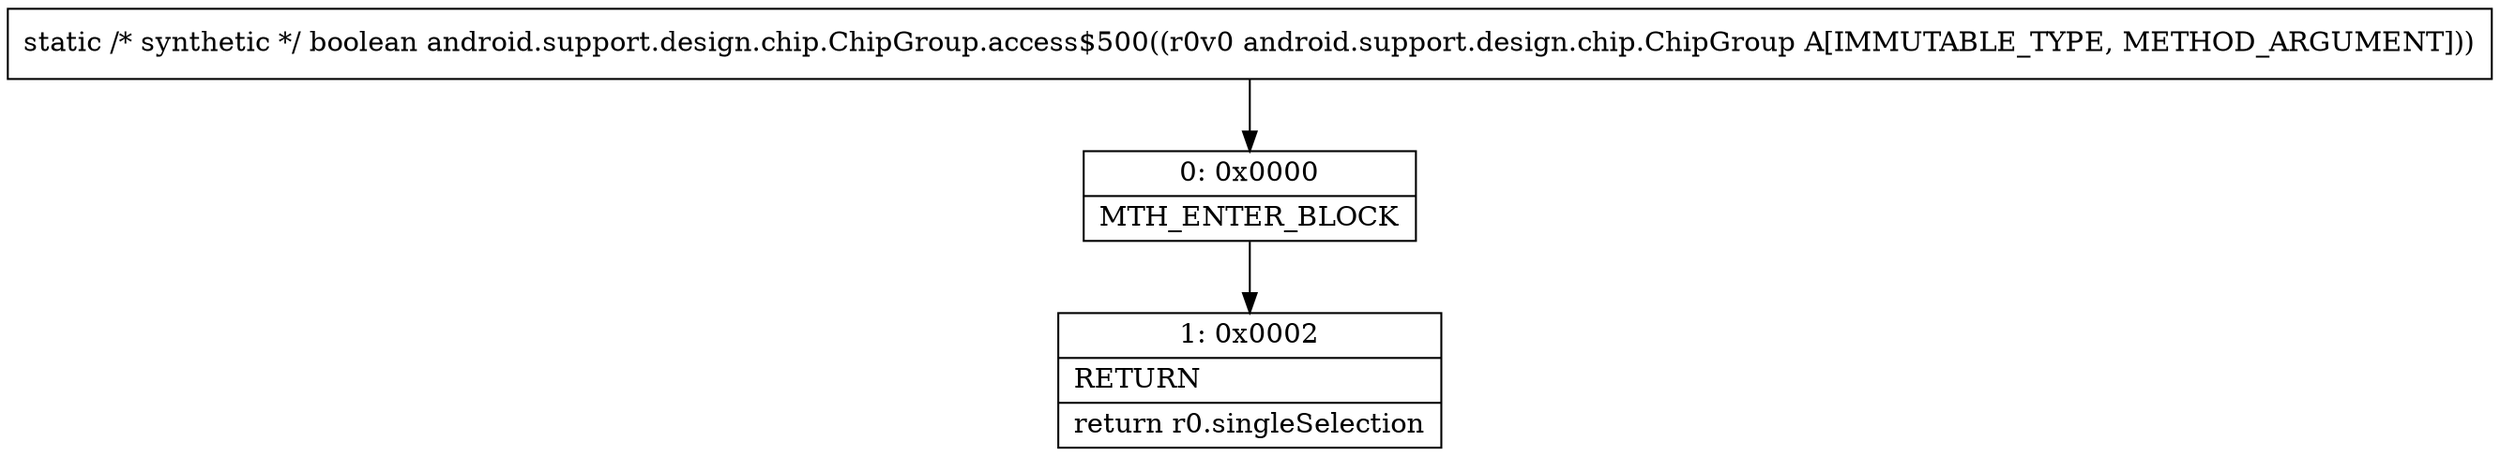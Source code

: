 digraph "CFG forandroid.support.design.chip.ChipGroup.access$500(Landroid\/support\/design\/chip\/ChipGroup;)Z" {
Node_0 [shape=record,label="{0\:\ 0x0000|MTH_ENTER_BLOCK\l}"];
Node_1 [shape=record,label="{1\:\ 0x0002|RETURN\l|return r0.singleSelection\l}"];
MethodNode[shape=record,label="{static \/* synthetic *\/ boolean android.support.design.chip.ChipGroup.access$500((r0v0 android.support.design.chip.ChipGroup A[IMMUTABLE_TYPE, METHOD_ARGUMENT])) }"];
MethodNode -> Node_0;
Node_0 -> Node_1;
}

